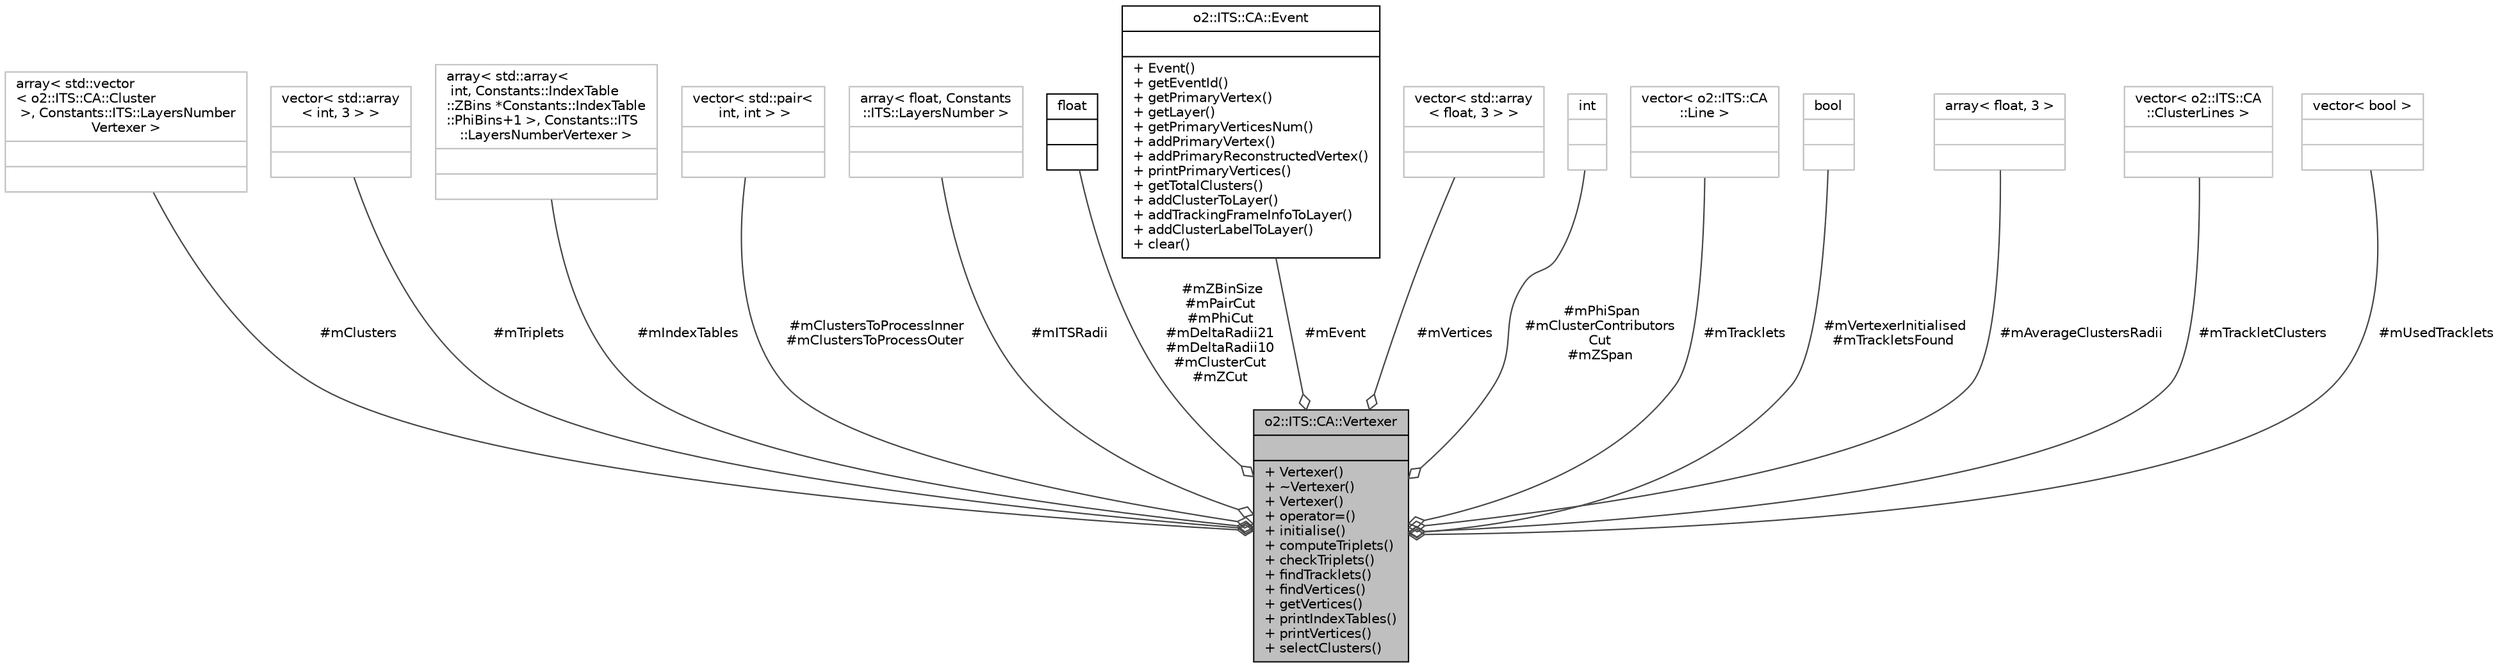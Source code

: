 digraph "o2::ITS::CA::Vertexer"
{
 // INTERACTIVE_SVG=YES
  bgcolor="transparent";
  edge [fontname="Helvetica",fontsize="10",labelfontname="Helvetica",labelfontsize="10"];
  node [fontname="Helvetica",fontsize="10",shape=record];
  Node1 [label="{o2::ITS::CA::Vertexer\n||+ Vertexer()\l+ ~Vertexer()\l+ Vertexer()\l+ operator=()\l+ initialise()\l+ computeTriplets()\l+ checkTriplets()\l+ findTracklets()\l+ findVertices()\l+ getVertices()\l+ printIndexTables()\l+ printVertices()\l+ selectClusters()\l}",height=0.2,width=0.4,color="black", fillcolor="grey75", style="filled" fontcolor="black"];
  Node2 -> Node1 [color="grey25",fontsize="10",style="solid",label=" #mClusters" ,arrowhead="odiamond",fontname="Helvetica"];
  Node2 [label="{array\< std::vector\l\< o2::ITS::CA::Cluster\l \>, Constants::ITS::LayersNumber\lVertexer \>\n||}",height=0.2,width=0.4,color="grey75"];
  Node3 -> Node1 [color="grey25",fontsize="10",style="solid",label=" #mTriplets" ,arrowhead="odiamond",fontname="Helvetica"];
  Node3 [label="{vector\< std::array\l\< int, 3 \> \>\n||}",height=0.2,width=0.4,color="grey75"];
  Node4 -> Node1 [color="grey25",fontsize="10",style="solid",label=" #mIndexTables" ,arrowhead="odiamond",fontname="Helvetica"];
  Node4 [label="{array\< std::array\<\l int, Constants::IndexTable\l::ZBins *Constants::IndexTable\l::PhiBins+1 \>, Constants::ITS\l::LayersNumberVertexer \>\n||}",height=0.2,width=0.4,color="grey75"];
  Node5 -> Node1 [color="grey25",fontsize="10",style="solid",label=" #mClustersToProcessInner\n#mClustersToProcessOuter" ,arrowhead="odiamond",fontname="Helvetica"];
  Node5 [label="{vector\< std::pair\<\l int, int \> \>\n||}",height=0.2,width=0.4,color="grey75"];
  Node6 -> Node1 [color="grey25",fontsize="10",style="solid",label=" #mITSRadii" ,arrowhead="odiamond",fontname="Helvetica"];
  Node6 [label="{array\< float, Constants\l::ITS::LayersNumber \>\n||}",height=0.2,width=0.4,color="grey75"];
  Node7 -> Node1 [color="grey25",fontsize="10",style="solid",label=" #mZBinSize\n#mPairCut\n#mPhiCut\n#mDeltaRadii21\n#mDeltaRadii10\n#mClusterCut\n#mZCut" ,arrowhead="odiamond",fontname="Helvetica"];
  Node7 [label="{float\n||}",height=0.2,width=0.4,color="black",URL="$d4/dc3/classfloat.html"];
  Node8 -> Node1 [color="grey25",fontsize="10",style="solid",label=" #mEvent" ,arrowhead="odiamond",fontname="Helvetica"];
  Node8 [label="{o2::ITS::CA::Event\n||+ Event()\l+ getEventId()\l+ getPrimaryVertex()\l+ getLayer()\l+ getPrimaryVerticesNum()\l+ addPrimaryVertex()\l+ addPrimaryReconstructedVertex()\l+ printPrimaryVertices()\l+ getTotalClusters()\l+ addClusterToLayer()\l+ addTrackingFrameInfoToLayer()\l+ addClusterLabelToLayer()\l+ clear()\l}",height=0.2,width=0.4,color="black",URL="$d3/dc2/classo2_1_1ITS_1_1CA_1_1Event.html"];
  Node9 -> Node1 [color="grey25",fontsize="10",style="solid",label=" #mVertices" ,arrowhead="odiamond",fontname="Helvetica"];
  Node9 [label="{vector\< std::array\l\< float, 3 \> \>\n||}",height=0.2,width=0.4,color="grey75"];
  Node10 -> Node1 [color="grey25",fontsize="10",style="solid",label=" #mPhiSpan\n#mClusterContributors\lCut\n#mZSpan" ,arrowhead="odiamond",fontname="Helvetica"];
  Node10 [label="{int\n||}",height=0.2,width=0.4,color="grey75"];
  Node11 -> Node1 [color="grey25",fontsize="10",style="solid",label=" #mTracklets" ,arrowhead="odiamond",fontname="Helvetica"];
  Node11 [label="{vector\< o2::ITS::CA\l::Line \>\n||}",height=0.2,width=0.4,color="grey75"];
  Node12 -> Node1 [color="grey25",fontsize="10",style="solid",label=" #mVertexerInitialised\n#mTrackletsFound" ,arrowhead="odiamond",fontname="Helvetica"];
  Node12 [label="{bool\n||}",height=0.2,width=0.4,color="grey75"];
  Node13 -> Node1 [color="grey25",fontsize="10",style="solid",label=" #mAverageClustersRadii" ,arrowhead="odiamond",fontname="Helvetica"];
  Node13 [label="{array\< float, 3 \>\n||}",height=0.2,width=0.4,color="grey75"];
  Node14 -> Node1 [color="grey25",fontsize="10",style="solid",label=" #mTrackletClusters" ,arrowhead="odiamond",fontname="Helvetica"];
  Node14 [label="{vector\< o2::ITS::CA\l::ClusterLines \>\n||}",height=0.2,width=0.4,color="grey75"];
  Node15 -> Node1 [color="grey25",fontsize="10",style="solid",label=" #mUsedTracklets" ,arrowhead="odiamond",fontname="Helvetica"];
  Node15 [label="{vector\< bool \>\n||}",height=0.2,width=0.4,color="grey75"];
}

